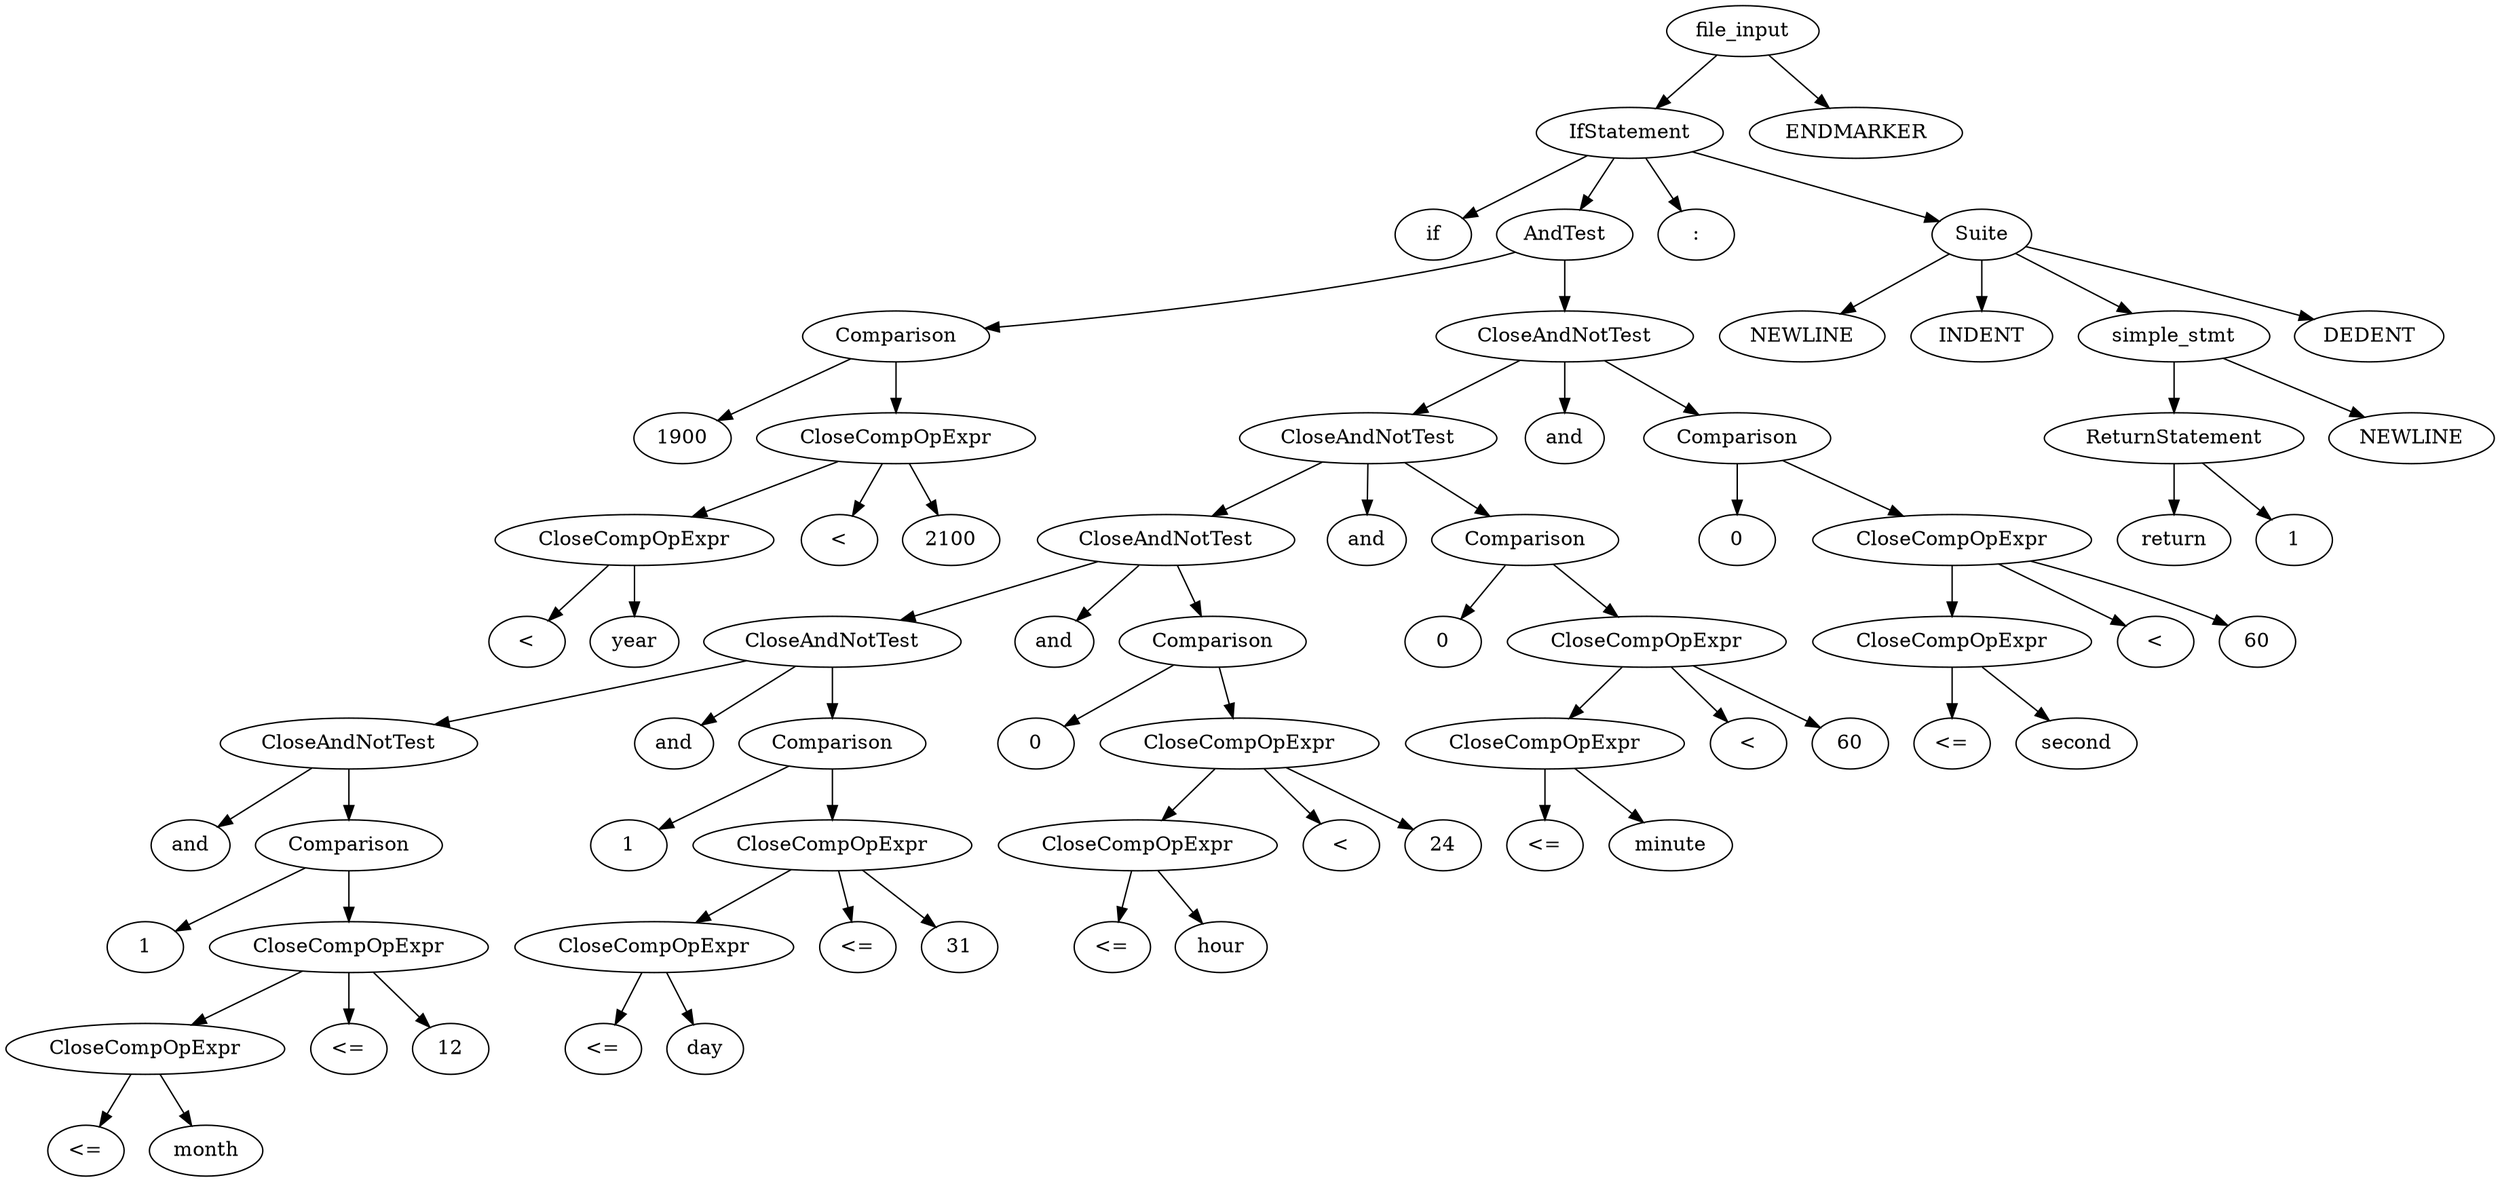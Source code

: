digraph AST{
1[label="file_input"]
2[label="IfStatement"]
3[label="if"]
4[label="AndTest"]
5[label="Comparison"]
6[label="1900"]
7[label="CloseCompOpExpr"]
8[label="CloseCompOpExpr"]
9[label="<"]
10[label="year"]
11[label="<"]
12[label="2100"]
13[label="CloseAndNotTest"]
14[label="CloseAndNotTest"]
15[label="CloseAndNotTest"]
16[label="CloseAndNotTest"]
17[label="CloseAndNotTest"]
18[label="and"]
19[label="Comparison"]
20[label="1"]
21[label="CloseCompOpExpr"]
22[label="CloseCompOpExpr"]
23[label="<="]
24[label="month"]
25[label="<="]
26[label="12"]
27[label="and"]
28[label="Comparison"]
29[label="1"]
30[label="CloseCompOpExpr"]
31[label="CloseCompOpExpr"]
32[label="<="]
33[label="day"]
34[label="<="]
35[label="31"]
36[label="and"]
37[label="Comparison"]
38[label="0"]
39[label="CloseCompOpExpr"]
40[label="CloseCompOpExpr"]
41[label="<="]
42[label="hour"]
43[label="<"]
44[label="24"]
45[label="and"]
46[label="Comparison"]
47[label="0"]
48[label="CloseCompOpExpr"]
49[label="CloseCompOpExpr"]
50[label="<="]
51[label="minute"]
52[label="<"]
53[label="60"]
54[label="and"]
55[label="Comparison"]
56[label="0"]
57[label="CloseCompOpExpr"]
58[label="CloseCompOpExpr"]
59[label="<="]
60[label="second"]
61[label="<"]
62[label="60"]
63[label=":"]
64[label="Suite"]
65[label="NEWLINE"]
66[label="INDENT"]
67[label="simple_stmt"]
68[label="ReturnStatement"]
69[label="return"]
70[label="1"]
71[label="NEWLINE"]
72[label="DEDENT"]
73[label="ENDMARKER"]
1 -> 2
2 -> 3
2 -> 4
4 -> 5
5 -> 6
5 -> 7
7 -> 8
8 -> 9
8 -> 10
7 -> 11
7 -> 12
4 -> 13
13 -> 14
14 -> 15
15 -> 16
16 -> 17
17 -> 18
17 -> 19
19 -> 20
19 -> 21
21 -> 22
22 -> 23
22 -> 24
21 -> 25
21 -> 26
16 -> 27
16 -> 28
28 -> 29
28 -> 30
30 -> 31
31 -> 32
31 -> 33
30 -> 34
30 -> 35
15 -> 36
15 -> 37
37 -> 38
37 -> 39
39 -> 40
40 -> 41
40 -> 42
39 -> 43
39 -> 44
14 -> 45
14 -> 46
46 -> 47
46 -> 48
48 -> 49
49 -> 50
49 -> 51
48 -> 52
48 -> 53
13 -> 54
13 -> 55
55 -> 56
55 -> 57
57 -> 58
58 -> 59
58 -> 60
57 -> 61
57 -> 62
2 -> 63
2 -> 64
64 -> 65
64 -> 66
64 -> 67
67 -> 68
68 -> 69
68 -> 70
67 -> 71
64 -> 72
1 -> 73
}
